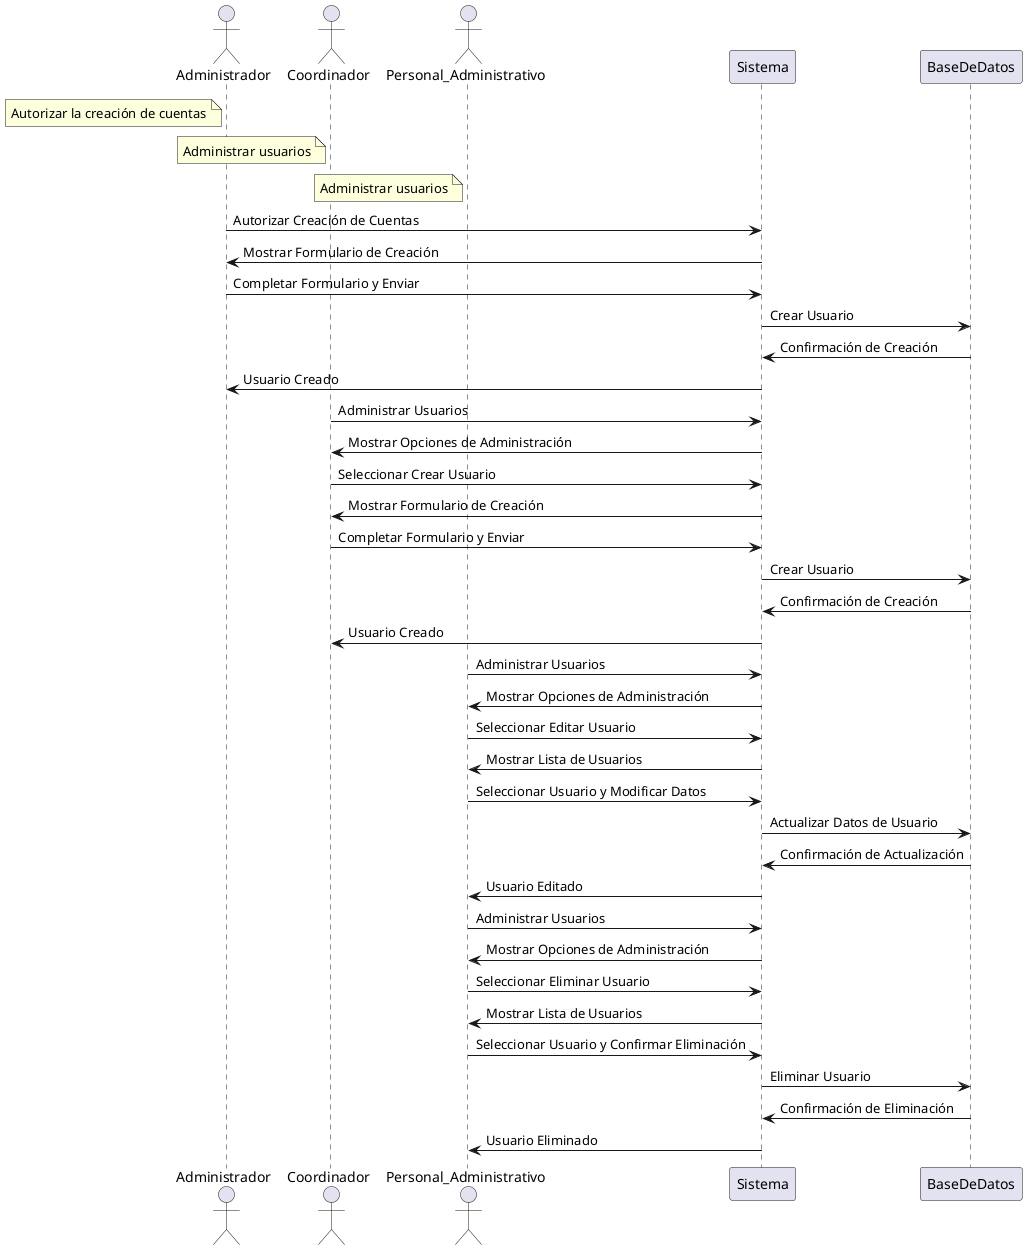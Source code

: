
@startuml
actor Administrador as Admin
actor Coordinador as Coordinador
actor Personal_Administrativo as Personal_Administrativo

note left of Admin: Autorizar la creación de cuentas
note left of Coordinador: Administrar usuarios
note left of Personal_Administrativo: Administrar usuarios

Admin -> Sistema: Autorizar Creación de Cuentas
Sistema -> Admin: Mostrar Formulario de Creación
Admin -> Sistema: Completar Formulario y Enviar
Sistema -> BaseDeDatos: Crear Usuario
BaseDeDatos -> Sistema: Confirmación de Creación
Sistema -> Admin: Usuario Creado

Coordinador -> Sistema: Administrar Usuarios
Sistema -> Coordinador: Mostrar Opciones de Administración
Coordinador -> Sistema: Seleccionar Crear Usuario
Sistema -> Coordinador: Mostrar Formulario de Creación
Coordinador -> Sistema: Completar Formulario y Enviar
Sistema -> BaseDeDatos: Crear Usuario
BaseDeDatos -> Sistema: Confirmación de Creación
Sistema -> Coordinador: Usuario Creado

Personal_Administrativo -> Sistema: Administrar Usuarios
Sistema -> Personal_Administrativo: Mostrar Opciones de Administración
Personal_Administrativo -> Sistema: Seleccionar Editar Usuario
Sistema -> Personal_Administrativo: Mostrar Lista de Usuarios
Personal_Administrativo -> Sistema: Seleccionar Usuario y Modificar Datos
Sistema -> BaseDeDatos: Actualizar Datos de Usuario
BaseDeDatos -> Sistema: Confirmación de Actualización
Sistema -> Personal_Administrativo: Usuario Editado

Personal_Administrativo -> Sistema: Administrar Usuarios
Sistema -> Personal_Administrativo: Mostrar Opciones de Administración
Personal_Administrativo -> Sistema: Seleccionar Eliminar Usuario
Sistema -> Personal_Administrativo: Mostrar Lista de Usuarios
Personal_Administrativo -> Sistema: Seleccionar Usuario y Confirmar Eliminación
Sistema -> BaseDeDatos: Eliminar Usuario
BaseDeDatos -> Sistema: Confirmación de Eliminación
Sistema -> Personal_Administrativo: Usuario Eliminado
@enduml
